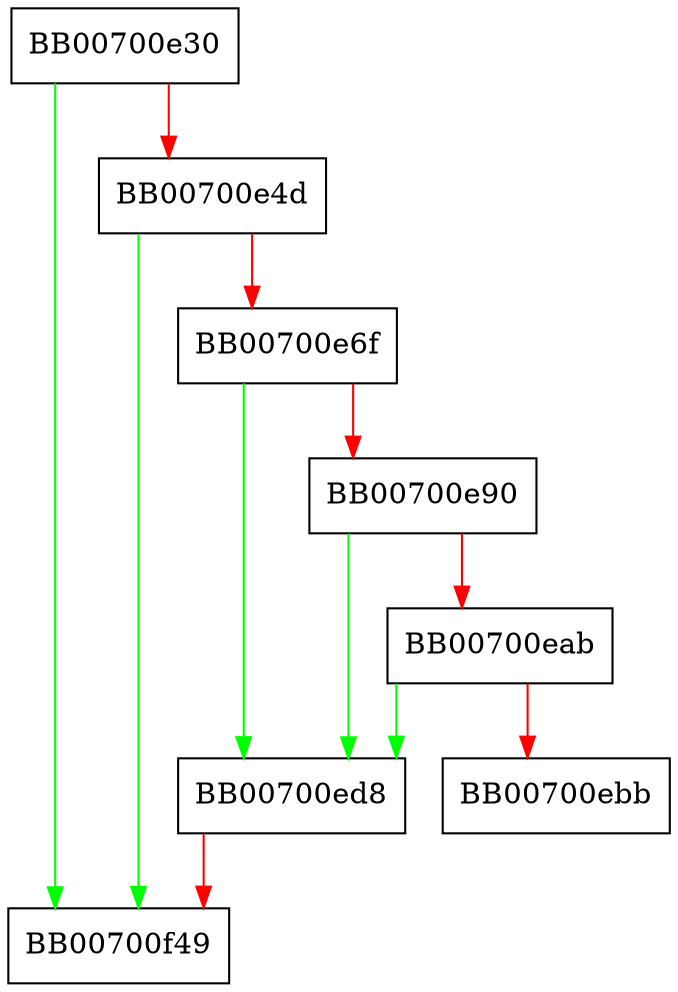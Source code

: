 digraph kdf_pbkdf1_dup {
  node [shape="box"];
  graph [splines=ortho];
  BB00700e30 -> BB00700f49 [color="green"];
  BB00700e30 -> BB00700e4d [color="red"];
  BB00700e4d -> BB00700f49 [color="green"];
  BB00700e4d -> BB00700e6f [color="red"];
  BB00700e6f -> BB00700ed8 [color="green"];
  BB00700e6f -> BB00700e90 [color="red"];
  BB00700e90 -> BB00700ed8 [color="green"];
  BB00700e90 -> BB00700eab [color="red"];
  BB00700eab -> BB00700ed8 [color="green"];
  BB00700eab -> BB00700ebb [color="red"];
  BB00700ed8 -> BB00700f49 [color="red"];
}